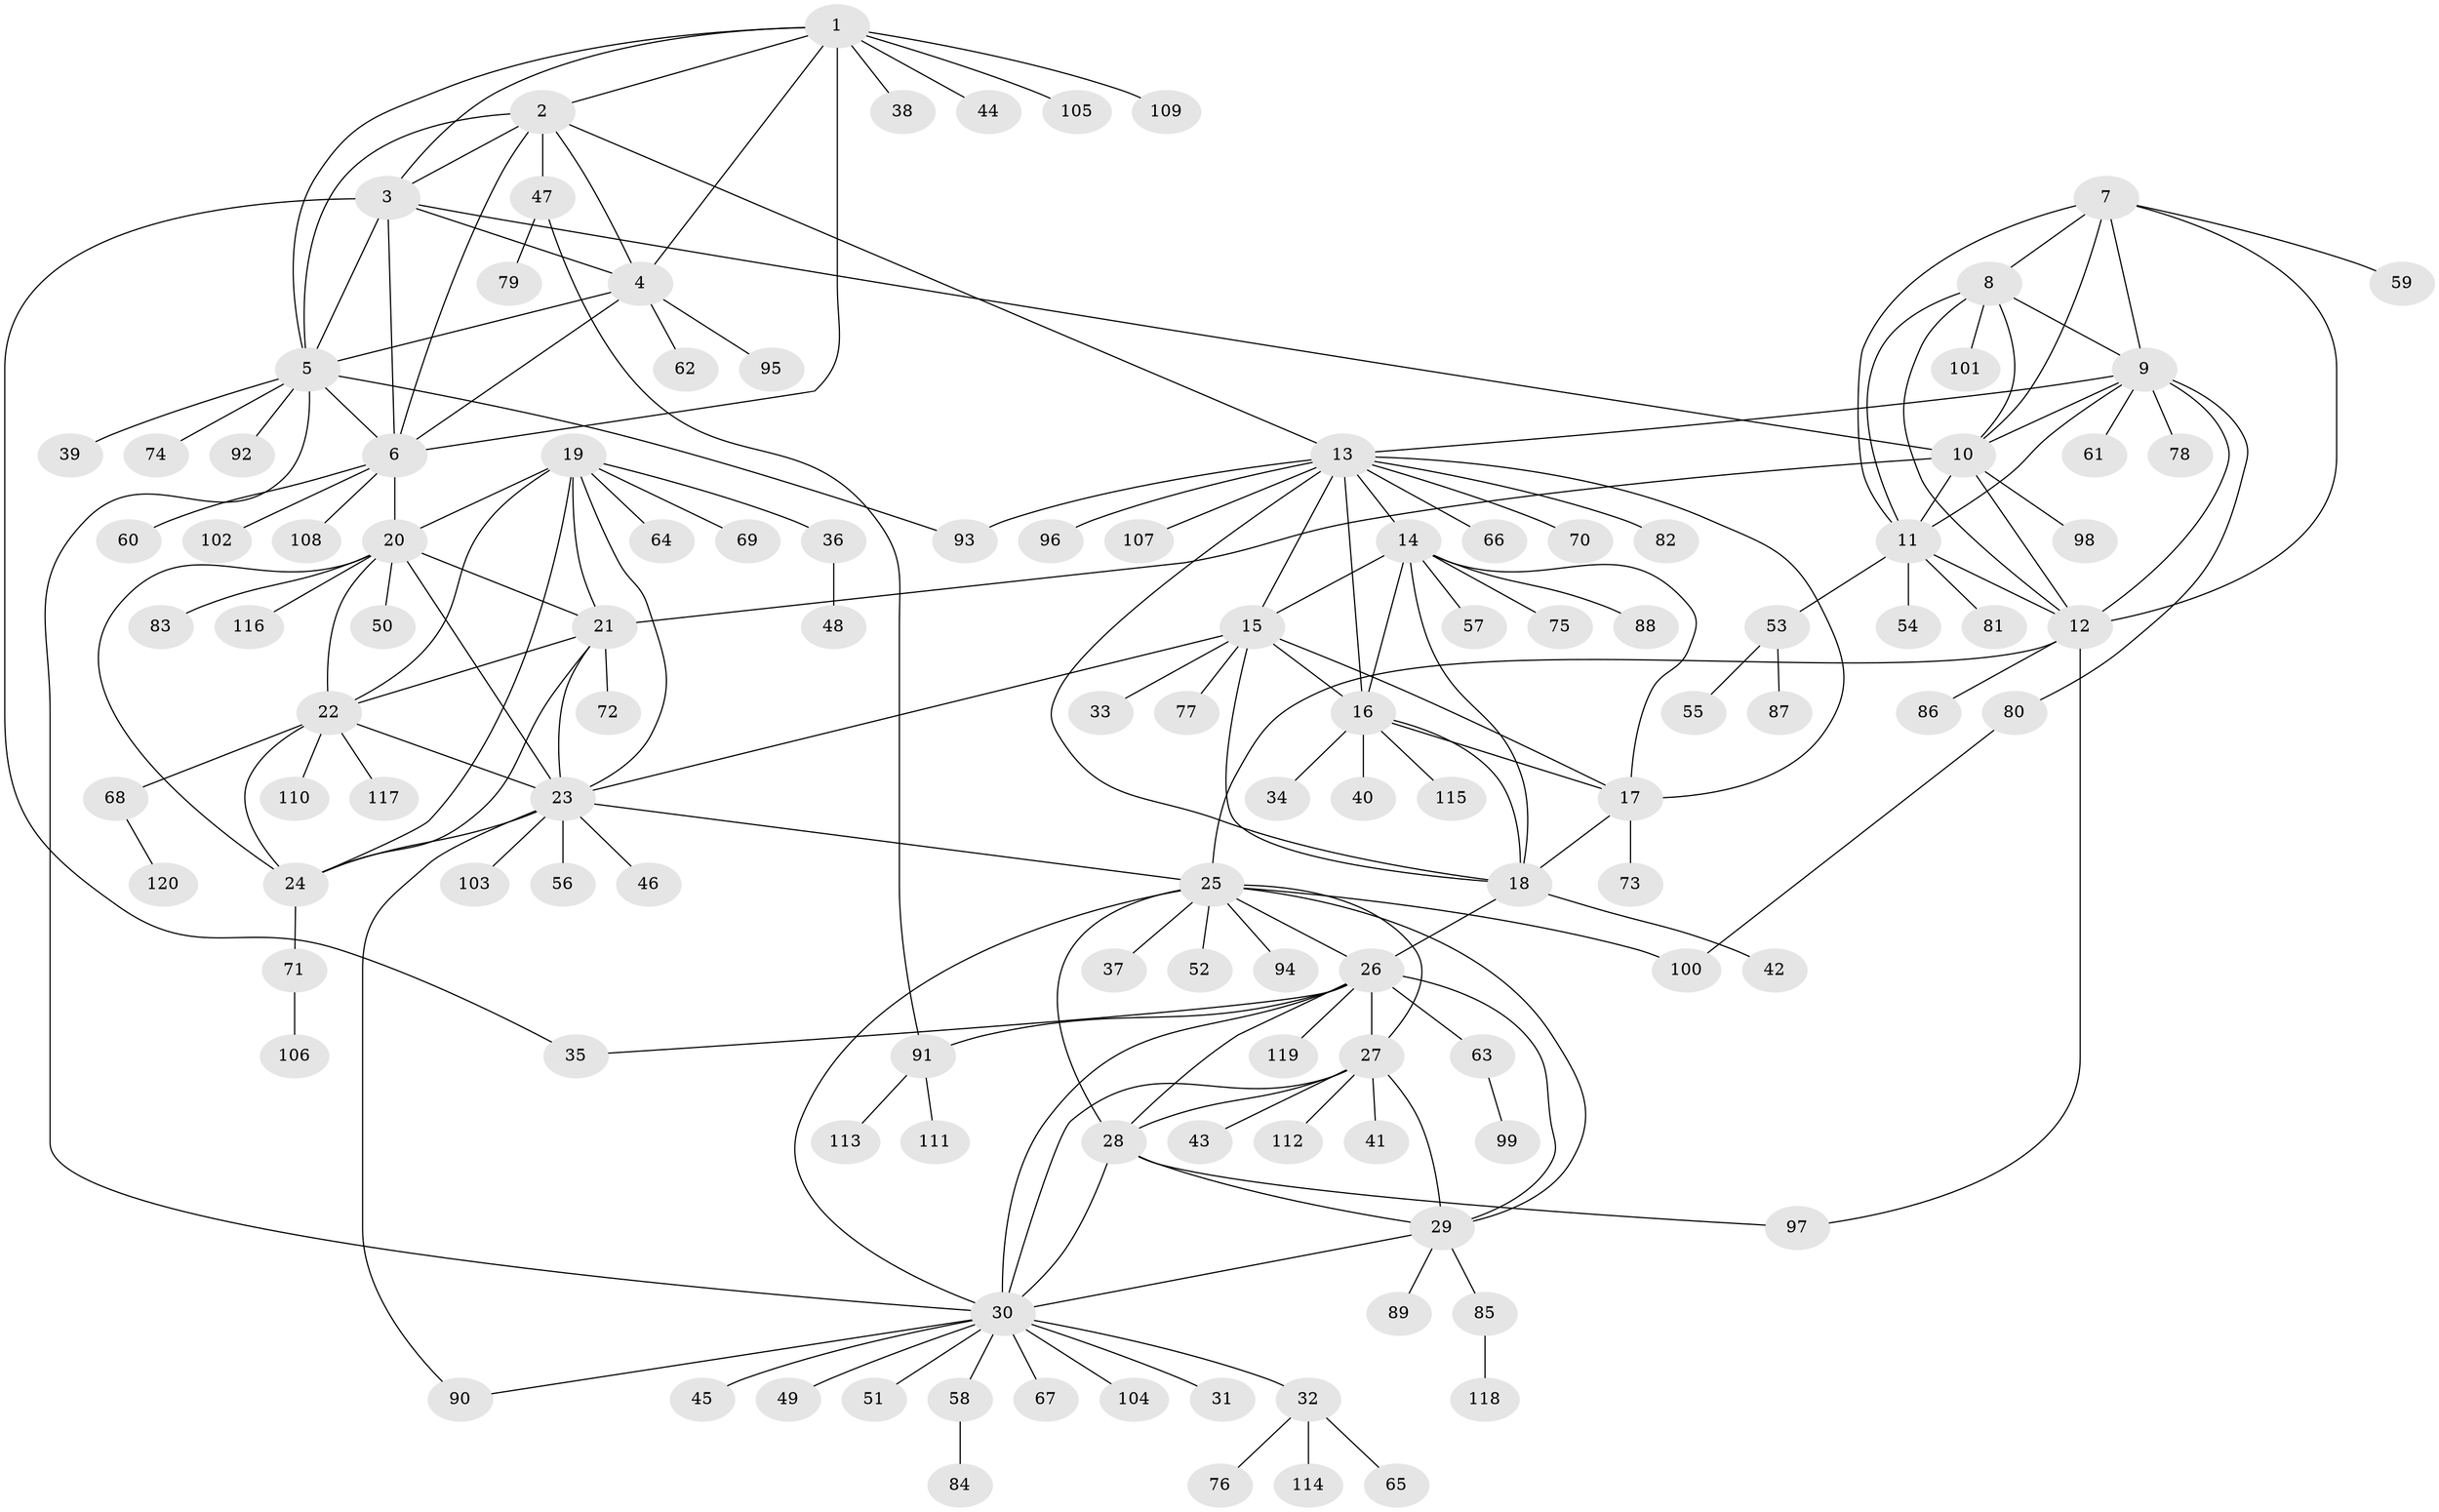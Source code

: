 // Generated by graph-tools (version 1.1) at 2025/50/03/09/25 03:50:32]
// undirected, 120 vertices, 181 edges
graph export_dot {
graph [start="1"]
  node [color=gray90,style=filled];
  1;
  2;
  3;
  4;
  5;
  6;
  7;
  8;
  9;
  10;
  11;
  12;
  13;
  14;
  15;
  16;
  17;
  18;
  19;
  20;
  21;
  22;
  23;
  24;
  25;
  26;
  27;
  28;
  29;
  30;
  31;
  32;
  33;
  34;
  35;
  36;
  37;
  38;
  39;
  40;
  41;
  42;
  43;
  44;
  45;
  46;
  47;
  48;
  49;
  50;
  51;
  52;
  53;
  54;
  55;
  56;
  57;
  58;
  59;
  60;
  61;
  62;
  63;
  64;
  65;
  66;
  67;
  68;
  69;
  70;
  71;
  72;
  73;
  74;
  75;
  76;
  77;
  78;
  79;
  80;
  81;
  82;
  83;
  84;
  85;
  86;
  87;
  88;
  89;
  90;
  91;
  92;
  93;
  94;
  95;
  96;
  97;
  98;
  99;
  100;
  101;
  102;
  103;
  104;
  105;
  106;
  107;
  108;
  109;
  110;
  111;
  112;
  113;
  114;
  115;
  116;
  117;
  118;
  119;
  120;
  1 -- 2;
  1 -- 3;
  1 -- 4;
  1 -- 5;
  1 -- 6;
  1 -- 38;
  1 -- 44;
  1 -- 105;
  1 -- 109;
  2 -- 3;
  2 -- 4;
  2 -- 5;
  2 -- 6;
  2 -- 13;
  2 -- 47;
  3 -- 4;
  3 -- 5;
  3 -- 6;
  3 -- 10;
  3 -- 35;
  4 -- 5;
  4 -- 6;
  4 -- 62;
  4 -- 95;
  5 -- 6;
  5 -- 30;
  5 -- 39;
  5 -- 74;
  5 -- 92;
  5 -- 93;
  6 -- 20;
  6 -- 60;
  6 -- 102;
  6 -- 108;
  7 -- 8;
  7 -- 9;
  7 -- 10;
  7 -- 11;
  7 -- 12;
  7 -- 59;
  8 -- 9;
  8 -- 10;
  8 -- 11;
  8 -- 12;
  8 -- 101;
  9 -- 10;
  9 -- 11;
  9 -- 12;
  9 -- 13;
  9 -- 61;
  9 -- 78;
  9 -- 80;
  10 -- 11;
  10 -- 12;
  10 -- 21;
  10 -- 98;
  11 -- 12;
  11 -- 53;
  11 -- 54;
  11 -- 81;
  12 -- 25;
  12 -- 86;
  12 -- 97;
  13 -- 14;
  13 -- 15;
  13 -- 16;
  13 -- 17;
  13 -- 18;
  13 -- 66;
  13 -- 70;
  13 -- 82;
  13 -- 93;
  13 -- 96;
  13 -- 107;
  14 -- 15;
  14 -- 16;
  14 -- 17;
  14 -- 18;
  14 -- 57;
  14 -- 75;
  14 -- 88;
  15 -- 16;
  15 -- 17;
  15 -- 18;
  15 -- 23;
  15 -- 33;
  15 -- 77;
  16 -- 17;
  16 -- 18;
  16 -- 34;
  16 -- 40;
  16 -- 115;
  17 -- 18;
  17 -- 73;
  18 -- 26;
  18 -- 42;
  19 -- 20;
  19 -- 21;
  19 -- 22;
  19 -- 23;
  19 -- 24;
  19 -- 36;
  19 -- 64;
  19 -- 69;
  20 -- 21;
  20 -- 22;
  20 -- 23;
  20 -- 24;
  20 -- 50;
  20 -- 83;
  20 -- 116;
  21 -- 22;
  21 -- 23;
  21 -- 24;
  21 -- 72;
  22 -- 23;
  22 -- 24;
  22 -- 68;
  22 -- 110;
  22 -- 117;
  23 -- 24;
  23 -- 25;
  23 -- 46;
  23 -- 56;
  23 -- 90;
  23 -- 103;
  24 -- 71;
  25 -- 26;
  25 -- 27;
  25 -- 28;
  25 -- 29;
  25 -- 30;
  25 -- 37;
  25 -- 52;
  25 -- 94;
  25 -- 100;
  26 -- 27;
  26 -- 28;
  26 -- 29;
  26 -- 30;
  26 -- 35;
  26 -- 63;
  26 -- 91;
  26 -- 119;
  27 -- 28;
  27 -- 29;
  27 -- 30;
  27 -- 41;
  27 -- 43;
  27 -- 112;
  28 -- 29;
  28 -- 30;
  28 -- 97;
  29 -- 30;
  29 -- 85;
  29 -- 89;
  30 -- 31;
  30 -- 32;
  30 -- 45;
  30 -- 49;
  30 -- 51;
  30 -- 58;
  30 -- 67;
  30 -- 90;
  30 -- 104;
  32 -- 65;
  32 -- 76;
  32 -- 114;
  36 -- 48;
  47 -- 79;
  47 -- 91;
  53 -- 55;
  53 -- 87;
  58 -- 84;
  63 -- 99;
  68 -- 120;
  71 -- 106;
  80 -- 100;
  85 -- 118;
  91 -- 111;
  91 -- 113;
}
